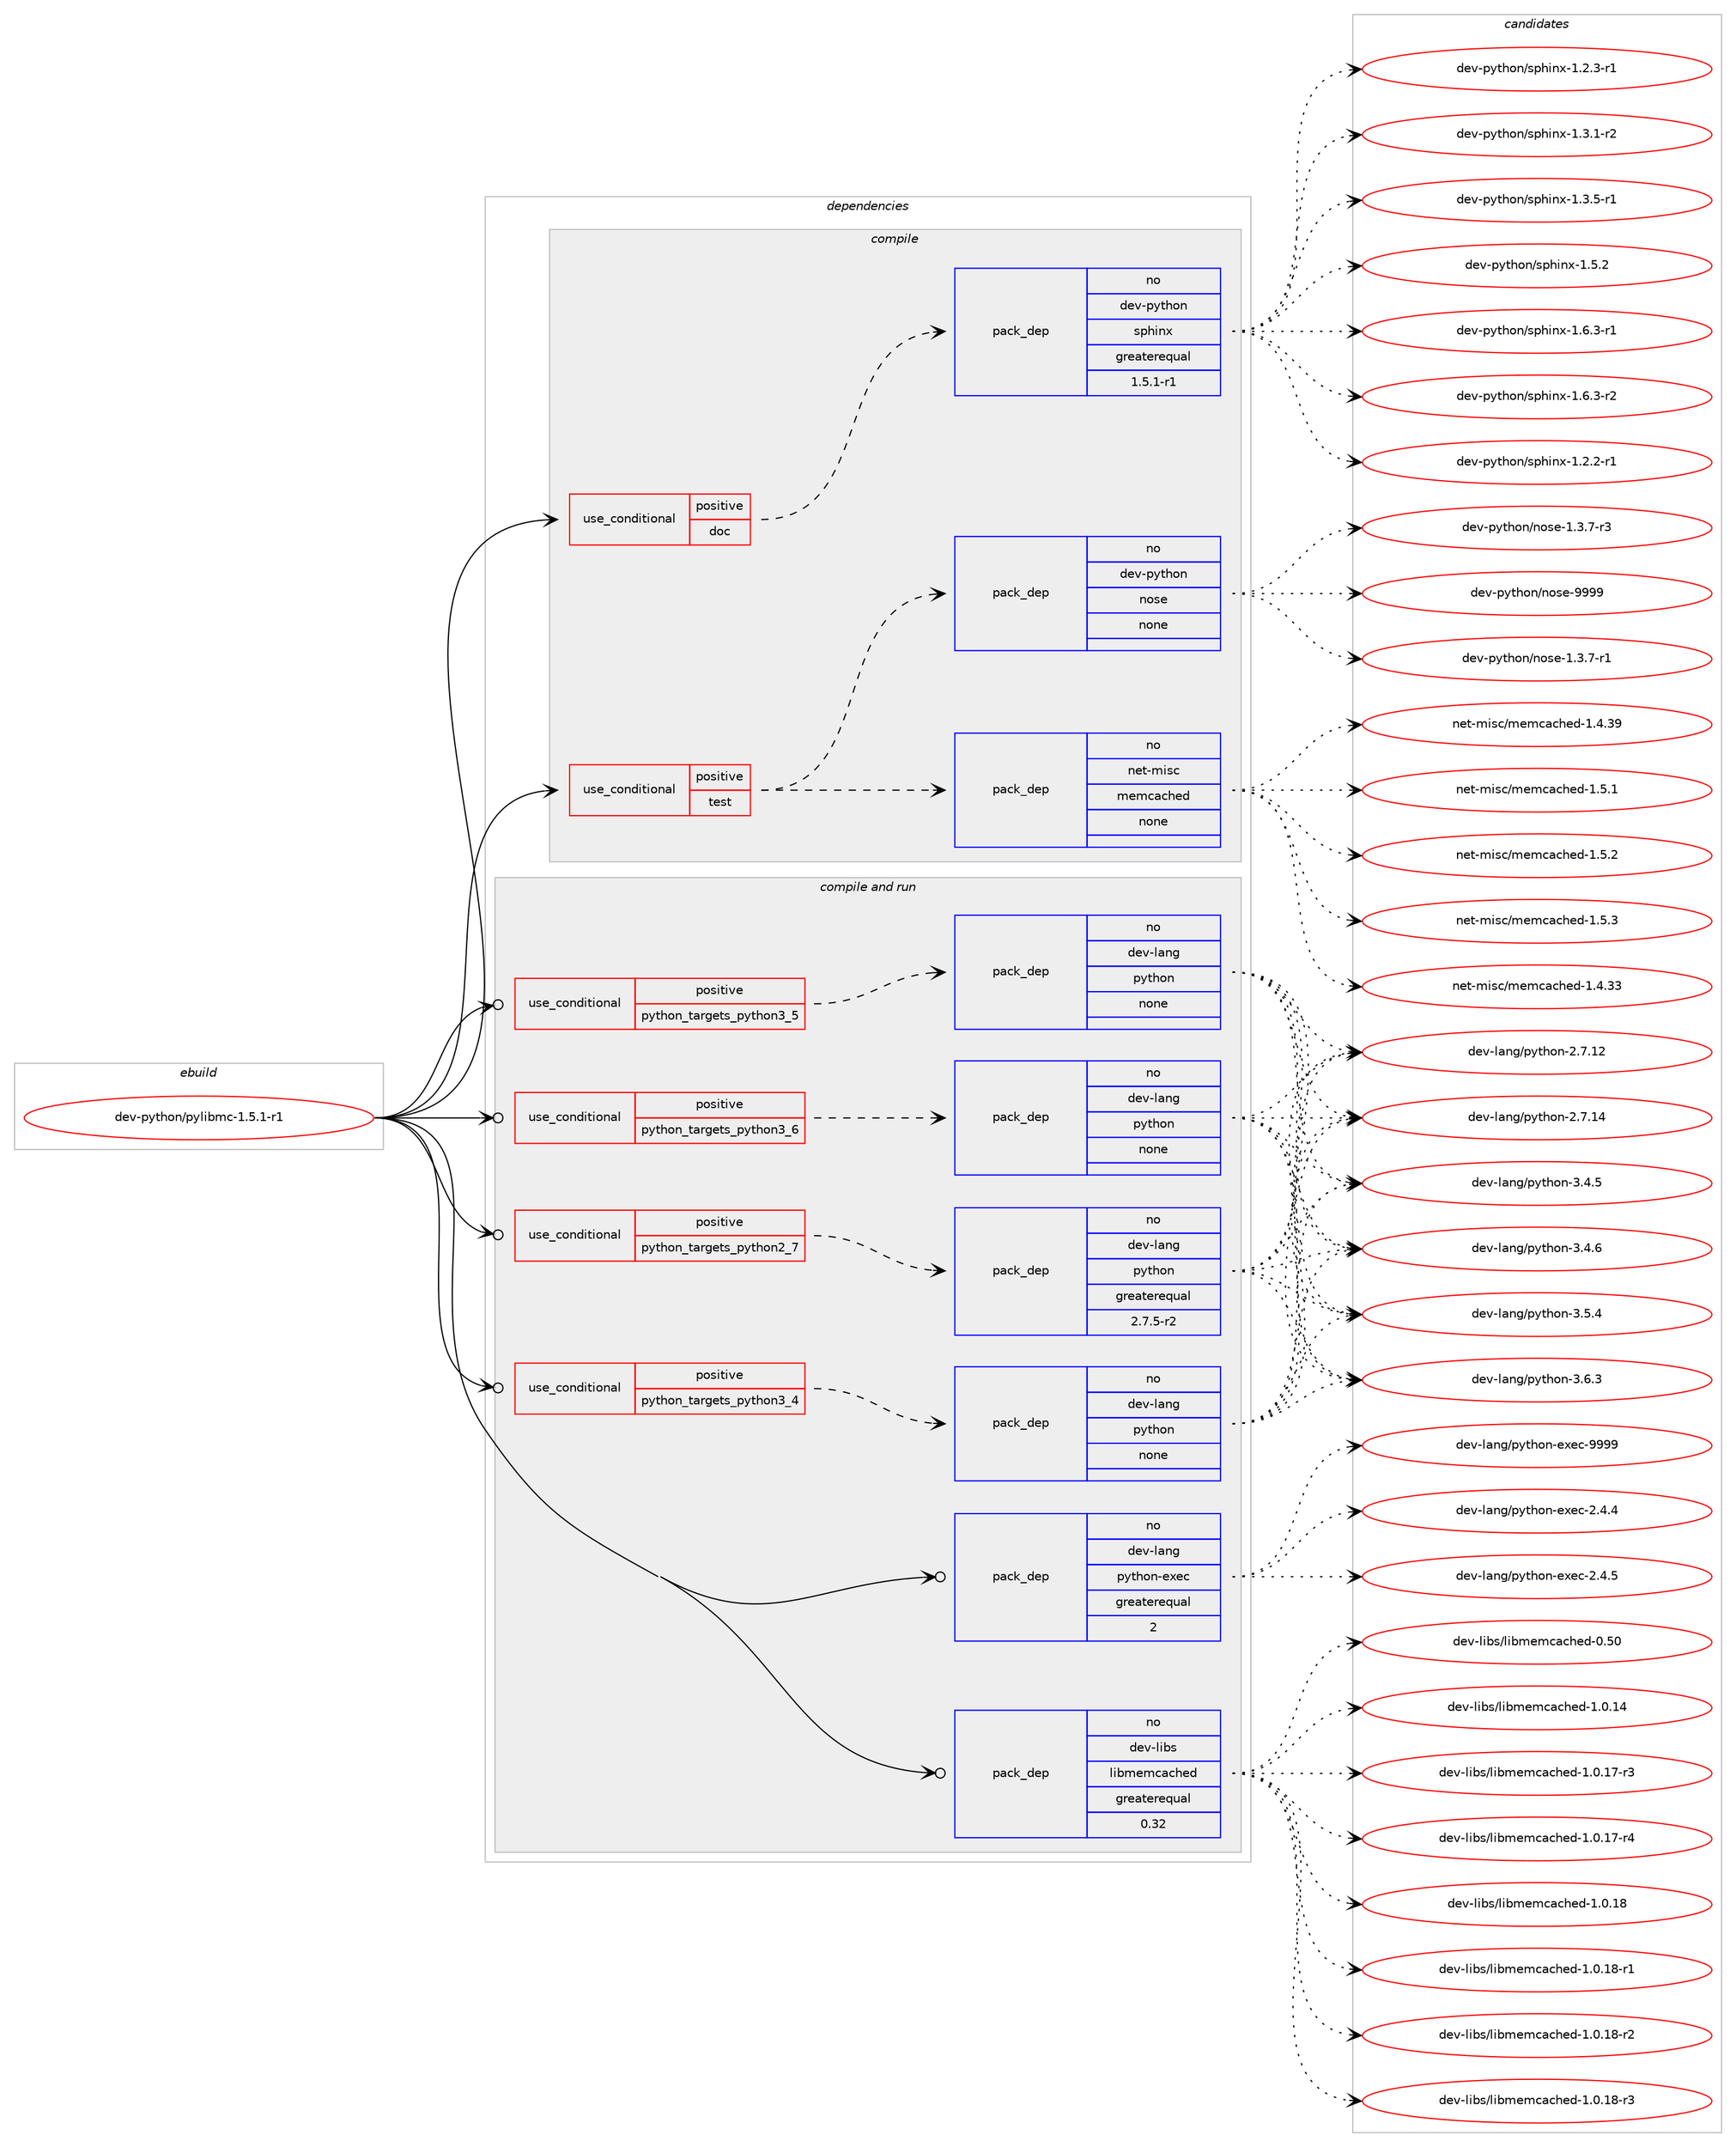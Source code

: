 digraph prolog {

# *************
# Graph options
# *************

newrank=true;
concentrate=true;
compound=true;
graph [rankdir=LR,fontname=Helvetica,fontsize=10,ranksep=1.5];#, ranksep=2.5, nodesep=0.2];
edge  [arrowhead=vee];
node  [fontname=Helvetica,fontsize=10];

# **********
# The ebuild
# **********

subgraph cluster_leftcol {
color=gray;
rank=same;
label=<<i>ebuild</i>>;
id [label="dev-python/pylibmc-1.5.1-r1", color=red, width=4, href="../dev-python/pylibmc-1.5.1-r1.svg"];
}

# ****************
# The dependencies
# ****************

subgraph cluster_midcol {
color=gray;
label=<<i>dependencies</i>>;
subgraph cluster_compile {
fillcolor="#eeeeee";
style=filled;
label=<<i>compile</i>>;
subgraph cond38700 {
dependency177223 [label=<<TABLE BORDER="0" CELLBORDER="1" CELLSPACING="0" CELLPADDING="4"><TR><TD ROWSPAN="3" CELLPADDING="10">use_conditional</TD></TR><TR><TD>positive</TD></TR><TR><TD>doc</TD></TR></TABLE>>, shape=none, color=red];
subgraph pack134605 {
dependency177224 [label=<<TABLE BORDER="0" CELLBORDER="1" CELLSPACING="0" CELLPADDING="4" WIDTH="220"><TR><TD ROWSPAN="6" CELLPADDING="30">pack_dep</TD></TR><TR><TD WIDTH="110">no</TD></TR><TR><TD>dev-python</TD></TR><TR><TD>sphinx</TD></TR><TR><TD>greaterequal</TD></TR><TR><TD>1.5.1-r1</TD></TR></TABLE>>, shape=none, color=blue];
}
dependency177223:e -> dependency177224:w [weight=20,style="dashed",arrowhead="vee"];
}
id:e -> dependency177223:w [weight=20,style="solid",arrowhead="vee"];
subgraph cond38701 {
dependency177225 [label=<<TABLE BORDER="0" CELLBORDER="1" CELLSPACING="0" CELLPADDING="4"><TR><TD ROWSPAN="3" CELLPADDING="10">use_conditional</TD></TR><TR><TD>positive</TD></TR><TR><TD>test</TD></TR></TABLE>>, shape=none, color=red];
subgraph pack134606 {
dependency177226 [label=<<TABLE BORDER="0" CELLBORDER="1" CELLSPACING="0" CELLPADDING="4" WIDTH="220"><TR><TD ROWSPAN="6" CELLPADDING="30">pack_dep</TD></TR><TR><TD WIDTH="110">no</TD></TR><TR><TD>net-misc</TD></TR><TR><TD>memcached</TD></TR><TR><TD>none</TD></TR><TR><TD></TD></TR></TABLE>>, shape=none, color=blue];
}
dependency177225:e -> dependency177226:w [weight=20,style="dashed",arrowhead="vee"];
subgraph pack134607 {
dependency177227 [label=<<TABLE BORDER="0" CELLBORDER="1" CELLSPACING="0" CELLPADDING="4" WIDTH="220"><TR><TD ROWSPAN="6" CELLPADDING="30">pack_dep</TD></TR><TR><TD WIDTH="110">no</TD></TR><TR><TD>dev-python</TD></TR><TR><TD>nose</TD></TR><TR><TD>none</TD></TR><TR><TD></TD></TR></TABLE>>, shape=none, color=blue];
}
dependency177225:e -> dependency177227:w [weight=20,style="dashed",arrowhead="vee"];
}
id:e -> dependency177225:w [weight=20,style="solid",arrowhead="vee"];
}
subgraph cluster_compileandrun {
fillcolor="#eeeeee";
style=filled;
label=<<i>compile and run</i>>;
subgraph cond38702 {
dependency177228 [label=<<TABLE BORDER="0" CELLBORDER="1" CELLSPACING="0" CELLPADDING="4"><TR><TD ROWSPAN="3" CELLPADDING="10">use_conditional</TD></TR><TR><TD>positive</TD></TR><TR><TD>python_targets_python2_7</TD></TR></TABLE>>, shape=none, color=red];
subgraph pack134608 {
dependency177229 [label=<<TABLE BORDER="0" CELLBORDER="1" CELLSPACING="0" CELLPADDING="4" WIDTH="220"><TR><TD ROWSPAN="6" CELLPADDING="30">pack_dep</TD></TR><TR><TD WIDTH="110">no</TD></TR><TR><TD>dev-lang</TD></TR><TR><TD>python</TD></TR><TR><TD>greaterequal</TD></TR><TR><TD>2.7.5-r2</TD></TR></TABLE>>, shape=none, color=blue];
}
dependency177228:e -> dependency177229:w [weight=20,style="dashed",arrowhead="vee"];
}
id:e -> dependency177228:w [weight=20,style="solid",arrowhead="odotvee"];
subgraph cond38703 {
dependency177230 [label=<<TABLE BORDER="0" CELLBORDER="1" CELLSPACING="0" CELLPADDING="4"><TR><TD ROWSPAN="3" CELLPADDING="10">use_conditional</TD></TR><TR><TD>positive</TD></TR><TR><TD>python_targets_python3_4</TD></TR></TABLE>>, shape=none, color=red];
subgraph pack134609 {
dependency177231 [label=<<TABLE BORDER="0" CELLBORDER="1" CELLSPACING="0" CELLPADDING="4" WIDTH="220"><TR><TD ROWSPAN="6" CELLPADDING="30">pack_dep</TD></TR><TR><TD WIDTH="110">no</TD></TR><TR><TD>dev-lang</TD></TR><TR><TD>python</TD></TR><TR><TD>none</TD></TR><TR><TD></TD></TR></TABLE>>, shape=none, color=blue];
}
dependency177230:e -> dependency177231:w [weight=20,style="dashed",arrowhead="vee"];
}
id:e -> dependency177230:w [weight=20,style="solid",arrowhead="odotvee"];
subgraph cond38704 {
dependency177232 [label=<<TABLE BORDER="0" CELLBORDER="1" CELLSPACING="0" CELLPADDING="4"><TR><TD ROWSPAN="3" CELLPADDING="10">use_conditional</TD></TR><TR><TD>positive</TD></TR><TR><TD>python_targets_python3_5</TD></TR></TABLE>>, shape=none, color=red];
subgraph pack134610 {
dependency177233 [label=<<TABLE BORDER="0" CELLBORDER="1" CELLSPACING="0" CELLPADDING="4" WIDTH="220"><TR><TD ROWSPAN="6" CELLPADDING="30">pack_dep</TD></TR><TR><TD WIDTH="110">no</TD></TR><TR><TD>dev-lang</TD></TR><TR><TD>python</TD></TR><TR><TD>none</TD></TR><TR><TD></TD></TR></TABLE>>, shape=none, color=blue];
}
dependency177232:e -> dependency177233:w [weight=20,style="dashed",arrowhead="vee"];
}
id:e -> dependency177232:w [weight=20,style="solid",arrowhead="odotvee"];
subgraph cond38705 {
dependency177234 [label=<<TABLE BORDER="0" CELLBORDER="1" CELLSPACING="0" CELLPADDING="4"><TR><TD ROWSPAN="3" CELLPADDING="10">use_conditional</TD></TR><TR><TD>positive</TD></TR><TR><TD>python_targets_python3_6</TD></TR></TABLE>>, shape=none, color=red];
subgraph pack134611 {
dependency177235 [label=<<TABLE BORDER="0" CELLBORDER="1" CELLSPACING="0" CELLPADDING="4" WIDTH="220"><TR><TD ROWSPAN="6" CELLPADDING="30">pack_dep</TD></TR><TR><TD WIDTH="110">no</TD></TR><TR><TD>dev-lang</TD></TR><TR><TD>python</TD></TR><TR><TD>none</TD></TR><TR><TD></TD></TR></TABLE>>, shape=none, color=blue];
}
dependency177234:e -> dependency177235:w [weight=20,style="dashed",arrowhead="vee"];
}
id:e -> dependency177234:w [weight=20,style="solid",arrowhead="odotvee"];
subgraph pack134612 {
dependency177236 [label=<<TABLE BORDER="0" CELLBORDER="1" CELLSPACING="0" CELLPADDING="4" WIDTH="220"><TR><TD ROWSPAN="6" CELLPADDING="30">pack_dep</TD></TR><TR><TD WIDTH="110">no</TD></TR><TR><TD>dev-lang</TD></TR><TR><TD>python-exec</TD></TR><TR><TD>greaterequal</TD></TR><TR><TD>2</TD></TR></TABLE>>, shape=none, color=blue];
}
id:e -> dependency177236:w [weight=20,style="solid",arrowhead="odotvee"];
subgraph pack134613 {
dependency177237 [label=<<TABLE BORDER="0" CELLBORDER="1" CELLSPACING="0" CELLPADDING="4" WIDTH="220"><TR><TD ROWSPAN="6" CELLPADDING="30">pack_dep</TD></TR><TR><TD WIDTH="110">no</TD></TR><TR><TD>dev-libs</TD></TR><TR><TD>libmemcached</TD></TR><TR><TD>greaterequal</TD></TR><TR><TD>0.32</TD></TR></TABLE>>, shape=none, color=blue];
}
id:e -> dependency177237:w [weight=20,style="solid",arrowhead="odotvee"];
}
subgraph cluster_run {
fillcolor="#eeeeee";
style=filled;
label=<<i>run</i>>;
}
}

# **************
# The candidates
# **************

subgraph cluster_choices {
rank=same;
color=gray;
label=<<i>candidates</i>>;

subgraph choice134605 {
color=black;
nodesep=1;
choice10010111845112121116104111110471151121041051101204549465046504511449 [label="dev-python/sphinx-1.2.2-r1", color=red, width=4,href="../dev-python/sphinx-1.2.2-r1.svg"];
choice10010111845112121116104111110471151121041051101204549465046514511449 [label="dev-python/sphinx-1.2.3-r1", color=red, width=4,href="../dev-python/sphinx-1.2.3-r1.svg"];
choice10010111845112121116104111110471151121041051101204549465146494511450 [label="dev-python/sphinx-1.3.1-r2", color=red, width=4,href="../dev-python/sphinx-1.3.1-r2.svg"];
choice10010111845112121116104111110471151121041051101204549465146534511449 [label="dev-python/sphinx-1.3.5-r1", color=red, width=4,href="../dev-python/sphinx-1.3.5-r1.svg"];
choice1001011184511212111610411111047115112104105110120454946534650 [label="dev-python/sphinx-1.5.2", color=red, width=4,href="../dev-python/sphinx-1.5.2.svg"];
choice10010111845112121116104111110471151121041051101204549465446514511449 [label="dev-python/sphinx-1.6.3-r1", color=red, width=4,href="../dev-python/sphinx-1.6.3-r1.svg"];
choice10010111845112121116104111110471151121041051101204549465446514511450 [label="dev-python/sphinx-1.6.3-r2", color=red, width=4,href="../dev-python/sphinx-1.6.3-r2.svg"];
dependency177224:e -> choice10010111845112121116104111110471151121041051101204549465046504511449:w [style=dotted,weight="100"];
dependency177224:e -> choice10010111845112121116104111110471151121041051101204549465046514511449:w [style=dotted,weight="100"];
dependency177224:e -> choice10010111845112121116104111110471151121041051101204549465146494511450:w [style=dotted,weight="100"];
dependency177224:e -> choice10010111845112121116104111110471151121041051101204549465146534511449:w [style=dotted,weight="100"];
dependency177224:e -> choice1001011184511212111610411111047115112104105110120454946534650:w [style=dotted,weight="100"];
dependency177224:e -> choice10010111845112121116104111110471151121041051101204549465446514511449:w [style=dotted,weight="100"];
dependency177224:e -> choice10010111845112121116104111110471151121041051101204549465446514511450:w [style=dotted,weight="100"];
}
subgraph choice134606 {
color=black;
nodesep=1;
choice11010111645109105115994710910110999979910410110045494652465151 [label="net-misc/memcached-1.4.33", color=red, width=4,href="../net-misc/memcached-1.4.33.svg"];
choice11010111645109105115994710910110999979910410110045494652465157 [label="net-misc/memcached-1.4.39", color=red, width=4,href="../net-misc/memcached-1.4.39.svg"];
choice110101116451091051159947109101109999799104101100454946534649 [label="net-misc/memcached-1.5.1", color=red, width=4,href="../net-misc/memcached-1.5.1.svg"];
choice110101116451091051159947109101109999799104101100454946534650 [label="net-misc/memcached-1.5.2", color=red, width=4,href="../net-misc/memcached-1.5.2.svg"];
choice110101116451091051159947109101109999799104101100454946534651 [label="net-misc/memcached-1.5.3", color=red, width=4,href="../net-misc/memcached-1.5.3.svg"];
dependency177226:e -> choice11010111645109105115994710910110999979910410110045494652465151:w [style=dotted,weight="100"];
dependency177226:e -> choice11010111645109105115994710910110999979910410110045494652465157:w [style=dotted,weight="100"];
dependency177226:e -> choice110101116451091051159947109101109999799104101100454946534649:w [style=dotted,weight="100"];
dependency177226:e -> choice110101116451091051159947109101109999799104101100454946534650:w [style=dotted,weight="100"];
dependency177226:e -> choice110101116451091051159947109101109999799104101100454946534651:w [style=dotted,weight="100"];
}
subgraph choice134607 {
color=black;
nodesep=1;
choice10010111845112121116104111110471101111151014549465146554511449 [label="dev-python/nose-1.3.7-r1", color=red, width=4,href="../dev-python/nose-1.3.7-r1.svg"];
choice10010111845112121116104111110471101111151014549465146554511451 [label="dev-python/nose-1.3.7-r3", color=red, width=4,href="../dev-python/nose-1.3.7-r3.svg"];
choice10010111845112121116104111110471101111151014557575757 [label="dev-python/nose-9999", color=red, width=4,href="../dev-python/nose-9999.svg"];
dependency177227:e -> choice10010111845112121116104111110471101111151014549465146554511449:w [style=dotted,weight="100"];
dependency177227:e -> choice10010111845112121116104111110471101111151014549465146554511451:w [style=dotted,weight="100"];
dependency177227:e -> choice10010111845112121116104111110471101111151014557575757:w [style=dotted,weight="100"];
}
subgraph choice134608 {
color=black;
nodesep=1;
choice10010111845108971101034711212111610411111045504655464950 [label="dev-lang/python-2.7.12", color=red, width=4,href="../dev-lang/python-2.7.12.svg"];
choice10010111845108971101034711212111610411111045504655464952 [label="dev-lang/python-2.7.14", color=red, width=4,href="../dev-lang/python-2.7.14.svg"];
choice100101118451089711010347112121116104111110455146524653 [label="dev-lang/python-3.4.5", color=red, width=4,href="../dev-lang/python-3.4.5.svg"];
choice100101118451089711010347112121116104111110455146524654 [label="dev-lang/python-3.4.6", color=red, width=4,href="../dev-lang/python-3.4.6.svg"];
choice100101118451089711010347112121116104111110455146534652 [label="dev-lang/python-3.5.4", color=red, width=4,href="../dev-lang/python-3.5.4.svg"];
choice100101118451089711010347112121116104111110455146544651 [label="dev-lang/python-3.6.3", color=red, width=4,href="../dev-lang/python-3.6.3.svg"];
dependency177229:e -> choice10010111845108971101034711212111610411111045504655464950:w [style=dotted,weight="100"];
dependency177229:e -> choice10010111845108971101034711212111610411111045504655464952:w [style=dotted,weight="100"];
dependency177229:e -> choice100101118451089711010347112121116104111110455146524653:w [style=dotted,weight="100"];
dependency177229:e -> choice100101118451089711010347112121116104111110455146524654:w [style=dotted,weight="100"];
dependency177229:e -> choice100101118451089711010347112121116104111110455146534652:w [style=dotted,weight="100"];
dependency177229:e -> choice100101118451089711010347112121116104111110455146544651:w [style=dotted,weight="100"];
}
subgraph choice134609 {
color=black;
nodesep=1;
choice10010111845108971101034711212111610411111045504655464950 [label="dev-lang/python-2.7.12", color=red, width=4,href="../dev-lang/python-2.7.12.svg"];
choice10010111845108971101034711212111610411111045504655464952 [label="dev-lang/python-2.7.14", color=red, width=4,href="../dev-lang/python-2.7.14.svg"];
choice100101118451089711010347112121116104111110455146524653 [label="dev-lang/python-3.4.5", color=red, width=4,href="../dev-lang/python-3.4.5.svg"];
choice100101118451089711010347112121116104111110455146524654 [label="dev-lang/python-3.4.6", color=red, width=4,href="../dev-lang/python-3.4.6.svg"];
choice100101118451089711010347112121116104111110455146534652 [label="dev-lang/python-3.5.4", color=red, width=4,href="../dev-lang/python-3.5.4.svg"];
choice100101118451089711010347112121116104111110455146544651 [label="dev-lang/python-3.6.3", color=red, width=4,href="../dev-lang/python-3.6.3.svg"];
dependency177231:e -> choice10010111845108971101034711212111610411111045504655464950:w [style=dotted,weight="100"];
dependency177231:e -> choice10010111845108971101034711212111610411111045504655464952:w [style=dotted,weight="100"];
dependency177231:e -> choice100101118451089711010347112121116104111110455146524653:w [style=dotted,weight="100"];
dependency177231:e -> choice100101118451089711010347112121116104111110455146524654:w [style=dotted,weight="100"];
dependency177231:e -> choice100101118451089711010347112121116104111110455146534652:w [style=dotted,weight="100"];
dependency177231:e -> choice100101118451089711010347112121116104111110455146544651:w [style=dotted,weight="100"];
}
subgraph choice134610 {
color=black;
nodesep=1;
choice10010111845108971101034711212111610411111045504655464950 [label="dev-lang/python-2.7.12", color=red, width=4,href="../dev-lang/python-2.7.12.svg"];
choice10010111845108971101034711212111610411111045504655464952 [label="dev-lang/python-2.7.14", color=red, width=4,href="../dev-lang/python-2.7.14.svg"];
choice100101118451089711010347112121116104111110455146524653 [label="dev-lang/python-3.4.5", color=red, width=4,href="../dev-lang/python-3.4.5.svg"];
choice100101118451089711010347112121116104111110455146524654 [label="dev-lang/python-3.4.6", color=red, width=4,href="../dev-lang/python-3.4.6.svg"];
choice100101118451089711010347112121116104111110455146534652 [label="dev-lang/python-3.5.4", color=red, width=4,href="../dev-lang/python-3.5.4.svg"];
choice100101118451089711010347112121116104111110455146544651 [label="dev-lang/python-3.6.3", color=red, width=4,href="../dev-lang/python-3.6.3.svg"];
dependency177233:e -> choice10010111845108971101034711212111610411111045504655464950:w [style=dotted,weight="100"];
dependency177233:e -> choice10010111845108971101034711212111610411111045504655464952:w [style=dotted,weight="100"];
dependency177233:e -> choice100101118451089711010347112121116104111110455146524653:w [style=dotted,weight="100"];
dependency177233:e -> choice100101118451089711010347112121116104111110455146524654:w [style=dotted,weight="100"];
dependency177233:e -> choice100101118451089711010347112121116104111110455146534652:w [style=dotted,weight="100"];
dependency177233:e -> choice100101118451089711010347112121116104111110455146544651:w [style=dotted,weight="100"];
}
subgraph choice134611 {
color=black;
nodesep=1;
choice10010111845108971101034711212111610411111045504655464950 [label="dev-lang/python-2.7.12", color=red, width=4,href="../dev-lang/python-2.7.12.svg"];
choice10010111845108971101034711212111610411111045504655464952 [label="dev-lang/python-2.7.14", color=red, width=4,href="../dev-lang/python-2.7.14.svg"];
choice100101118451089711010347112121116104111110455146524653 [label="dev-lang/python-3.4.5", color=red, width=4,href="../dev-lang/python-3.4.5.svg"];
choice100101118451089711010347112121116104111110455146524654 [label="dev-lang/python-3.4.6", color=red, width=4,href="../dev-lang/python-3.4.6.svg"];
choice100101118451089711010347112121116104111110455146534652 [label="dev-lang/python-3.5.4", color=red, width=4,href="../dev-lang/python-3.5.4.svg"];
choice100101118451089711010347112121116104111110455146544651 [label="dev-lang/python-3.6.3", color=red, width=4,href="../dev-lang/python-3.6.3.svg"];
dependency177235:e -> choice10010111845108971101034711212111610411111045504655464950:w [style=dotted,weight="100"];
dependency177235:e -> choice10010111845108971101034711212111610411111045504655464952:w [style=dotted,weight="100"];
dependency177235:e -> choice100101118451089711010347112121116104111110455146524653:w [style=dotted,weight="100"];
dependency177235:e -> choice100101118451089711010347112121116104111110455146524654:w [style=dotted,weight="100"];
dependency177235:e -> choice100101118451089711010347112121116104111110455146534652:w [style=dotted,weight="100"];
dependency177235:e -> choice100101118451089711010347112121116104111110455146544651:w [style=dotted,weight="100"];
}
subgraph choice134612 {
color=black;
nodesep=1;
choice1001011184510897110103471121211161041111104510112010199455046524652 [label="dev-lang/python-exec-2.4.4", color=red, width=4,href="../dev-lang/python-exec-2.4.4.svg"];
choice1001011184510897110103471121211161041111104510112010199455046524653 [label="dev-lang/python-exec-2.4.5", color=red, width=4,href="../dev-lang/python-exec-2.4.5.svg"];
choice10010111845108971101034711212111610411111045101120101994557575757 [label="dev-lang/python-exec-9999", color=red, width=4,href="../dev-lang/python-exec-9999.svg"];
dependency177236:e -> choice1001011184510897110103471121211161041111104510112010199455046524652:w [style=dotted,weight="100"];
dependency177236:e -> choice1001011184510897110103471121211161041111104510112010199455046524653:w [style=dotted,weight="100"];
dependency177236:e -> choice10010111845108971101034711212111610411111045101120101994557575757:w [style=dotted,weight="100"];
}
subgraph choice134613 {
color=black;
nodesep=1;
choice100101118451081059811547108105981091011099997991041011004548465348 [label="dev-libs/libmemcached-0.50", color=red, width=4,href="../dev-libs/libmemcached-0.50.svg"];
choice1001011184510810598115471081059810910110999979910410110045494648464952 [label="dev-libs/libmemcached-1.0.14", color=red, width=4,href="../dev-libs/libmemcached-1.0.14.svg"];
choice10010111845108105981154710810598109101109999799104101100454946484649554511451 [label="dev-libs/libmemcached-1.0.17-r3", color=red, width=4,href="../dev-libs/libmemcached-1.0.17-r3.svg"];
choice10010111845108105981154710810598109101109999799104101100454946484649554511452 [label="dev-libs/libmemcached-1.0.17-r4", color=red, width=4,href="../dev-libs/libmemcached-1.0.17-r4.svg"];
choice1001011184510810598115471081059810910110999979910410110045494648464956 [label="dev-libs/libmemcached-1.0.18", color=red, width=4,href="../dev-libs/libmemcached-1.0.18.svg"];
choice10010111845108105981154710810598109101109999799104101100454946484649564511449 [label="dev-libs/libmemcached-1.0.18-r1", color=red, width=4,href="../dev-libs/libmemcached-1.0.18-r1.svg"];
choice10010111845108105981154710810598109101109999799104101100454946484649564511450 [label="dev-libs/libmemcached-1.0.18-r2", color=red, width=4,href="../dev-libs/libmemcached-1.0.18-r2.svg"];
choice10010111845108105981154710810598109101109999799104101100454946484649564511451 [label="dev-libs/libmemcached-1.0.18-r3", color=red, width=4,href="../dev-libs/libmemcached-1.0.18-r3.svg"];
dependency177237:e -> choice100101118451081059811547108105981091011099997991041011004548465348:w [style=dotted,weight="100"];
dependency177237:e -> choice1001011184510810598115471081059810910110999979910410110045494648464952:w [style=dotted,weight="100"];
dependency177237:e -> choice10010111845108105981154710810598109101109999799104101100454946484649554511451:w [style=dotted,weight="100"];
dependency177237:e -> choice10010111845108105981154710810598109101109999799104101100454946484649554511452:w [style=dotted,weight="100"];
dependency177237:e -> choice1001011184510810598115471081059810910110999979910410110045494648464956:w [style=dotted,weight="100"];
dependency177237:e -> choice10010111845108105981154710810598109101109999799104101100454946484649564511449:w [style=dotted,weight="100"];
dependency177237:e -> choice10010111845108105981154710810598109101109999799104101100454946484649564511450:w [style=dotted,weight="100"];
dependency177237:e -> choice10010111845108105981154710810598109101109999799104101100454946484649564511451:w [style=dotted,weight="100"];
}
}

}
